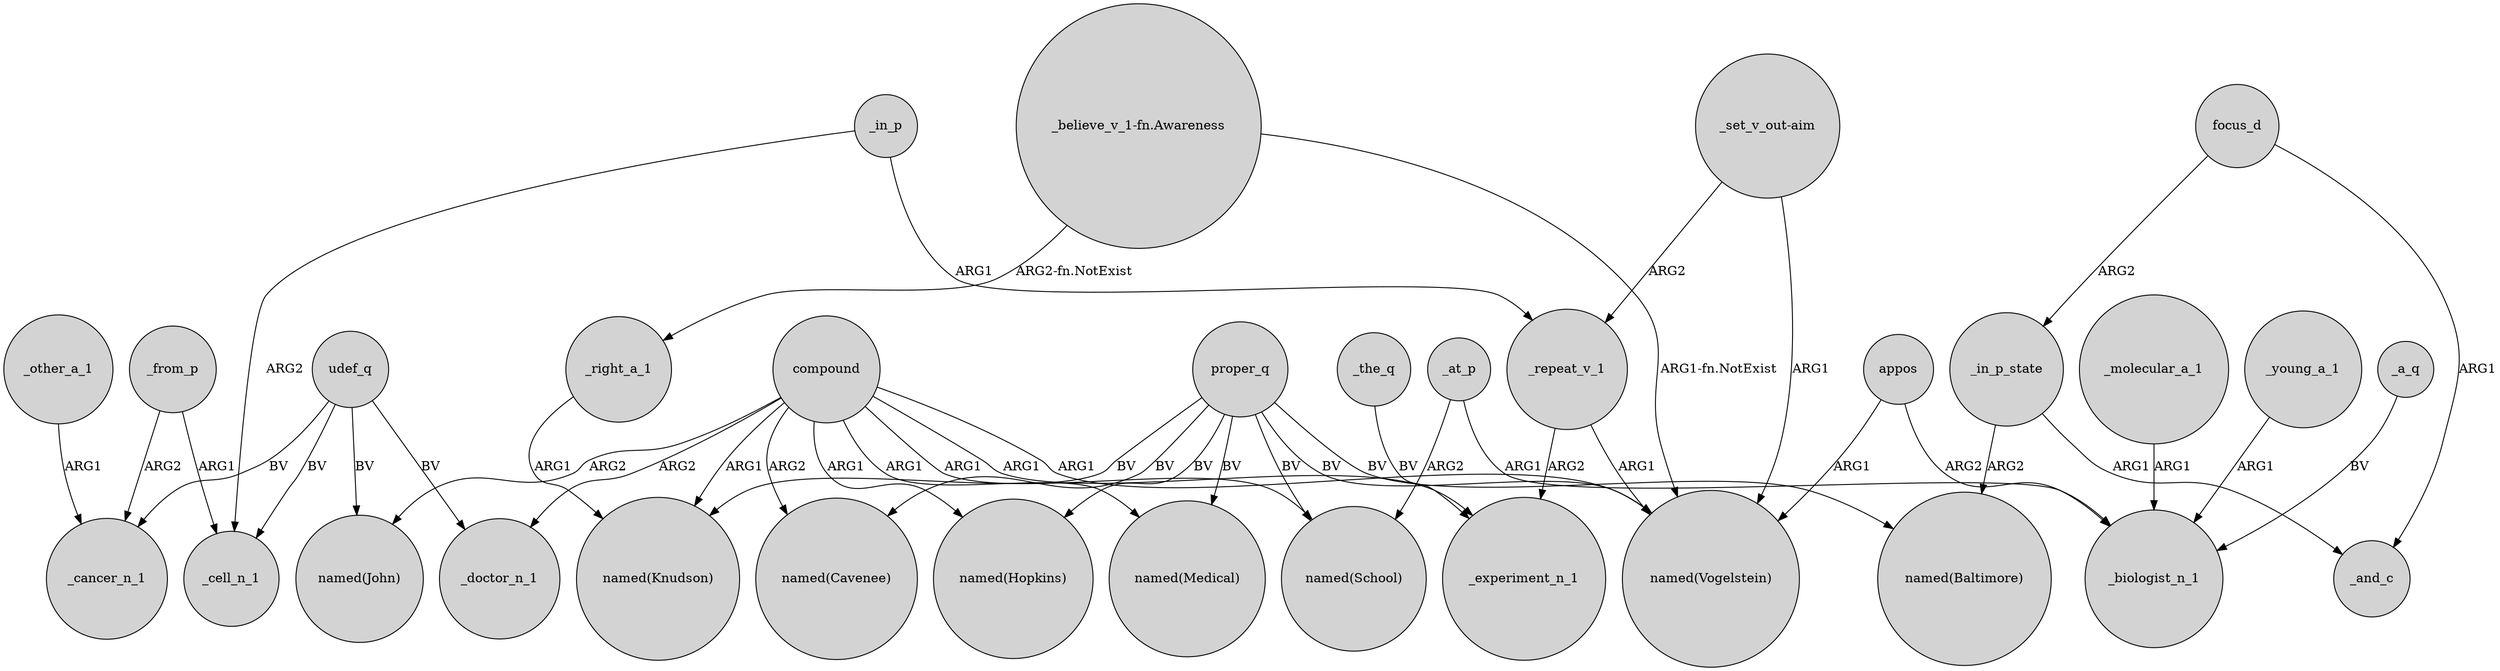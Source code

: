 digraph {
	node [shape=circle style=filled]
	compound -> "named(John)" [label=ARG2]
	compound -> _doctor_n_1 [label=ARG2]
	udef_q -> _cancer_n_1 [label=BV]
	compound -> "named(Medical)" [label=ARG1]
	_in_p_state -> _and_c [label=ARG1]
	udef_q -> "named(John)" [label=BV]
	proper_q -> "named(Hopkins)" [label=BV]
	_from_p -> _cell_n_1 [label=ARG1]
	compound -> "named(Vogelstein)" [label=ARG1]
	_molecular_a_1 -> _biologist_n_1 [label=ARG1]
	proper_q -> "named(Knudson)" [label=BV]
	compound -> "named(Cavenee)" [label=ARG2]
	focus_d -> _in_p_state [label=ARG2]
	appos -> _biologist_n_1 [label=ARG2]
	appos -> "named(Vogelstein)" [label=ARG1]
	_at_p -> "named(School)" [label=ARG2]
	_in_p -> _repeat_v_1 [label=ARG1]
	_repeat_v_1 -> "named(Vogelstein)" [label=ARG1]
	_young_a_1 -> _biologist_n_1 [label=ARG1]
	"_set_v_out-aim" -> "named(Vogelstein)" [label=ARG1]
	"_set_v_out-aim" -> _repeat_v_1 [label=ARG2]
	_from_p -> _cancer_n_1 [label=ARG2]
	udef_q -> _doctor_n_1 [label=BV]
	proper_q -> "named(Baltimore)" [label=BV]
	_right_a_1 -> "named(Knudson)" [label=ARG1]
	"_believe_v_1-fn.Awareness" -> "named(Vogelstein)" [label="ARG1-fn.NotExist"]
	_a_q -> _biologist_n_1 [label=BV]
	_other_a_1 -> _cancer_n_1 [label=ARG1]
	_the_q -> _experiment_n_1 [label=BV]
	compound -> "named(Hopkins)" [label=ARG1]
	proper_q -> "named(School)" [label=BV]
	compound -> _experiment_n_1 [label=ARG1]
	proper_q -> "named(Cavenee)" [label=BV]
	compound -> "named(Knudson)" [label=ARG1]
	focus_d -> _and_c [label=ARG1]
	_repeat_v_1 -> _experiment_n_1 [label=ARG2]
	_in_p_state -> "named(Baltimore)" [label=ARG2]
	udef_q -> _cell_n_1 [label=BV]
	compound -> "named(School)" [label=ARG1]
	proper_q -> "named(Medical)" [label=BV]
	proper_q -> "named(Vogelstein)" [label=BV]
	"_believe_v_1-fn.Awareness" -> _right_a_1 [label="ARG2-fn.NotExist"]
	_in_p -> _cell_n_1 [label=ARG2]
	_at_p -> _biologist_n_1 [label=ARG1]
}
